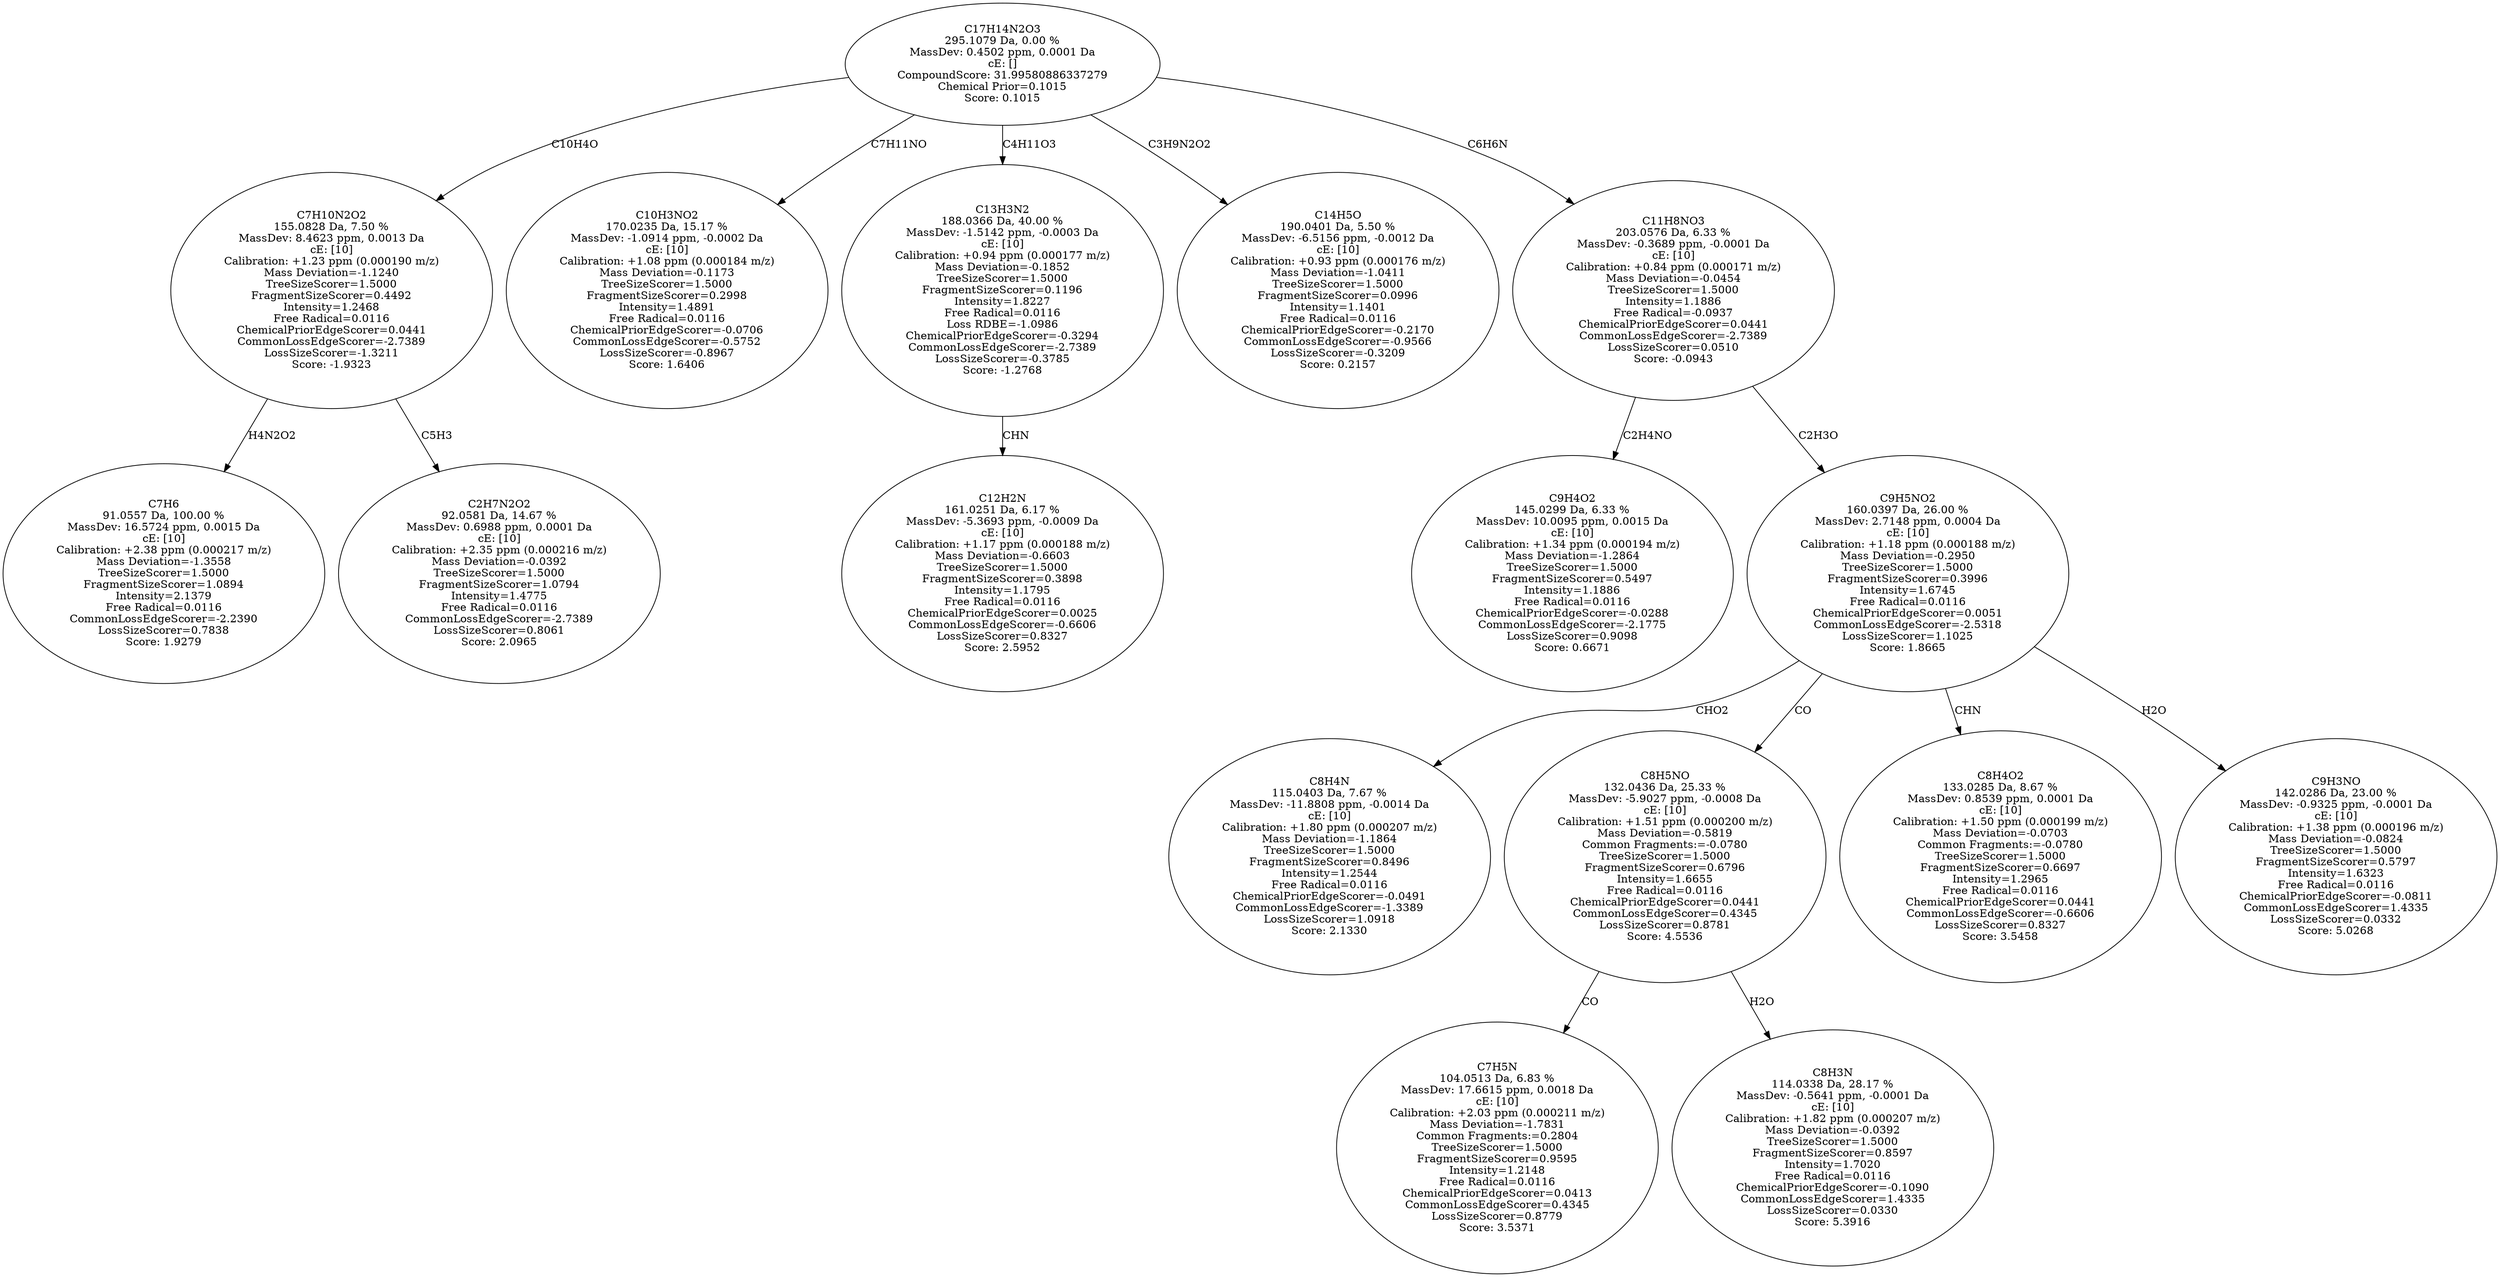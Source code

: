 strict digraph {
v1 [label="C7H6\n91.0557 Da, 100.00 %\nMassDev: 16.5724 ppm, 0.0015 Da\ncE: [10]\nCalibration: +2.38 ppm (0.000217 m/z)\nMass Deviation=-1.3558\nTreeSizeScorer=1.5000\nFragmentSizeScorer=1.0894\nIntensity=2.1379\nFree Radical=0.0116\nCommonLossEdgeScorer=-2.2390\nLossSizeScorer=0.7838\nScore: 1.9279"];
v2 [label="C2H7N2O2\n92.0581 Da, 14.67 %\nMassDev: 0.6988 ppm, 0.0001 Da\ncE: [10]\nCalibration: +2.35 ppm (0.000216 m/z)\nMass Deviation=-0.0392\nTreeSizeScorer=1.5000\nFragmentSizeScorer=1.0794\nIntensity=1.4775\nFree Radical=0.0116\nCommonLossEdgeScorer=-2.7389\nLossSizeScorer=0.8061\nScore: 2.0965"];
v3 [label="C7H10N2O2\n155.0828 Da, 7.50 %\nMassDev: 8.4623 ppm, 0.0013 Da\ncE: [10]\nCalibration: +1.23 ppm (0.000190 m/z)\nMass Deviation=-1.1240\nTreeSizeScorer=1.5000\nFragmentSizeScorer=0.4492\nIntensity=1.2468\nFree Radical=0.0116\nChemicalPriorEdgeScorer=0.0441\nCommonLossEdgeScorer=-2.7389\nLossSizeScorer=-1.3211\nScore: -1.9323"];
v4 [label="C10H3NO2\n170.0235 Da, 15.17 %\nMassDev: -1.0914 ppm, -0.0002 Da\ncE: [10]\nCalibration: +1.08 ppm (0.000184 m/z)\nMass Deviation=-0.1173\nTreeSizeScorer=1.5000\nFragmentSizeScorer=0.2998\nIntensity=1.4891\nFree Radical=0.0116\nChemicalPriorEdgeScorer=-0.0706\nCommonLossEdgeScorer=-0.5752\nLossSizeScorer=-0.8967\nScore: 1.6406"];
v5 [label="C12H2N\n161.0251 Da, 6.17 %\nMassDev: -5.3693 ppm, -0.0009 Da\ncE: [10]\nCalibration: +1.17 ppm (0.000188 m/z)\nMass Deviation=-0.6603\nTreeSizeScorer=1.5000\nFragmentSizeScorer=0.3898\nIntensity=1.1795\nFree Radical=0.0116\nChemicalPriorEdgeScorer=0.0025\nCommonLossEdgeScorer=-0.6606\nLossSizeScorer=0.8327\nScore: 2.5952"];
v6 [label="C13H3N2\n188.0366 Da, 40.00 %\nMassDev: -1.5142 ppm, -0.0003 Da\ncE: [10]\nCalibration: +0.94 ppm (0.000177 m/z)\nMass Deviation=-0.1852\nTreeSizeScorer=1.5000\nFragmentSizeScorer=0.1196\nIntensity=1.8227\nFree Radical=0.0116\nLoss RDBE=-1.0986\nChemicalPriorEdgeScorer=-0.3294\nCommonLossEdgeScorer=-2.7389\nLossSizeScorer=-0.3785\nScore: -1.2768"];
v7 [label="C14H5O\n190.0401 Da, 5.50 %\nMassDev: -6.5156 ppm, -0.0012 Da\ncE: [10]\nCalibration: +0.93 ppm (0.000176 m/z)\nMass Deviation=-1.0411\nTreeSizeScorer=1.5000\nFragmentSizeScorer=0.0996\nIntensity=1.1401\nFree Radical=0.0116\nChemicalPriorEdgeScorer=-0.2170\nCommonLossEdgeScorer=-0.9566\nLossSizeScorer=-0.3209\nScore: 0.2157"];
v8 [label="C9H4O2\n145.0299 Da, 6.33 %\nMassDev: 10.0095 ppm, 0.0015 Da\ncE: [10]\nCalibration: +1.34 ppm (0.000194 m/z)\nMass Deviation=-1.2864\nTreeSizeScorer=1.5000\nFragmentSizeScorer=0.5497\nIntensity=1.1886\nFree Radical=0.0116\nChemicalPriorEdgeScorer=-0.0288\nCommonLossEdgeScorer=-2.1775\nLossSizeScorer=0.9098\nScore: 0.6671"];
v9 [label="C8H4N\n115.0403 Da, 7.67 %\nMassDev: -11.8808 ppm, -0.0014 Da\ncE: [10]\nCalibration: +1.80 ppm (0.000207 m/z)\nMass Deviation=-1.1864\nTreeSizeScorer=1.5000\nFragmentSizeScorer=0.8496\nIntensity=1.2544\nFree Radical=0.0116\nChemicalPriorEdgeScorer=-0.0491\nCommonLossEdgeScorer=-1.3389\nLossSizeScorer=1.0918\nScore: 2.1330"];
v10 [label="C7H5N\n104.0513 Da, 6.83 %\nMassDev: 17.6615 ppm, 0.0018 Da\ncE: [10]\nCalibration: +2.03 ppm (0.000211 m/z)\nMass Deviation=-1.7831\nCommon Fragments:=0.2804\nTreeSizeScorer=1.5000\nFragmentSizeScorer=0.9595\nIntensity=1.2148\nFree Radical=0.0116\nChemicalPriorEdgeScorer=0.0413\nCommonLossEdgeScorer=0.4345\nLossSizeScorer=0.8779\nScore: 3.5371"];
v11 [label="C8H3N\n114.0338 Da, 28.17 %\nMassDev: -0.5641 ppm, -0.0001 Da\ncE: [10]\nCalibration: +1.82 ppm (0.000207 m/z)\nMass Deviation=-0.0392\nTreeSizeScorer=1.5000\nFragmentSizeScorer=0.8597\nIntensity=1.7020\nFree Radical=0.0116\nChemicalPriorEdgeScorer=-0.1090\nCommonLossEdgeScorer=1.4335\nLossSizeScorer=0.0330\nScore: 5.3916"];
v12 [label="C8H5NO\n132.0436 Da, 25.33 %\nMassDev: -5.9027 ppm, -0.0008 Da\ncE: [10]\nCalibration: +1.51 ppm (0.000200 m/z)\nMass Deviation=-0.5819\nCommon Fragments:=-0.0780\nTreeSizeScorer=1.5000\nFragmentSizeScorer=0.6796\nIntensity=1.6655\nFree Radical=0.0116\nChemicalPriorEdgeScorer=0.0441\nCommonLossEdgeScorer=0.4345\nLossSizeScorer=0.8781\nScore: 4.5536"];
v13 [label="C8H4O2\n133.0285 Da, 8.67 %\nMassDev: 0.8539 ppm, 0.0001 Da\ncE: [10]\nCalibration: +1.50 ppm (0.000199 m/z)\nMass Deviation=-0.0703\nCommon Fragments:=-0.0780\nTreeSizeScorer=1.5000\nFragmentSizeScorer=0.6697\nIntensity=1.2965\nFree Radical=0.0116\nChemicalPriorEdgeScorer=0.0441\nCommonLossEdgeScorer=-0.6606\nLossSizeScorer=0.8327\nScore: 3.5458"];
v14 [label="C9H3NO\n142.0286 Da, 23.00 %\nMassDev: -0.9325 ppm, -0.0001 Da\ncE: [10]\nCalibration: +1.38 ppm (0.000196 m/z)\nMass Deviation=-0.0824\nTreeSizeScorer=1.5000\nFragmentSizeScorer=0.5797\nIntensity=1.6323\nFree Radical=0.0116\nChemicalPriorEdgeScorer=-0.0811\nCommonLossEdgeScorer=1.4335\nLossSizeScorer=0.0332\nScore: 5.0268"];
v15 [label="C9H5NO2\n160.0397 Da, 26.00 %\nMassDev: 2.7148 ppm, 0.0004 Da\ncE: [10]\nCalibration: +1.18 ppm (0.000188 m/z)\nMass Deviation=-0.2950\nTreeSizeScorer=1.5000\nFragmentSizeScorer=0.3996\nIntensity=1.6745\nFree Radical=0.0116\nChemicalPriorEdgeScorer=0.0051\nCommonLossEdgeScorer=-2.5318\nLossSizeScorer=1.1025\nScore: 1.8665"];
v16 [label="C11H8NO3\n203.0576 Da, 6.33 %\nMassDev: -0.3689 ppm, -0.0001 Da\ncE: [10]\nCalibration: +0.84 ppm (0.000171 m/z)\nMass Deviation=-0.0454\nTreeSizeScorer=1.5000\nIntensity=1.1886\nFree Radical=-0.0937\nChemicalPriorEdgeScorer=0.0441\nCommonLossEdgeScorer=-2.7389\nLossSizeScorer=0.0510\nScore: -0.0943"];
v17 [label="C17H14N2O3\n295.1079 Da, 0.00 %\nMassDev: 0.4502 ppm, 0.0001 Da\ncE: []\nCompoundScore: 31.99580886337279\nChemical Prior=0.1015\nScore: 0.1015"];
v3 -> v1 [label="H4N2O2"];
v3 -> v2 [label="C5H3"];
v17 -> v3 [label="C10H4O"];
v17 -> v4 [label="C7H11NO"];
v6 -> v5 [label="CHN"];
v17 -> v6 [label="C4H11O3"];
v17 -> v7 [label="C3H9N2O2"];
v16 -> v8 [label="C2H4NO"];
v15 -> v9 [label="CHO2"];
v12 -> v10 [label="CO"];
v12 -> v11 [label="H2O"];
v15 -> v12 [label="CO"];
v15 -> v13 [label="CHN"];
v15 -> v14 [label="H2O"];
v16 -> v15 [label="C2H3O"];
v17 -> v16 [label="C6H6N"];
}